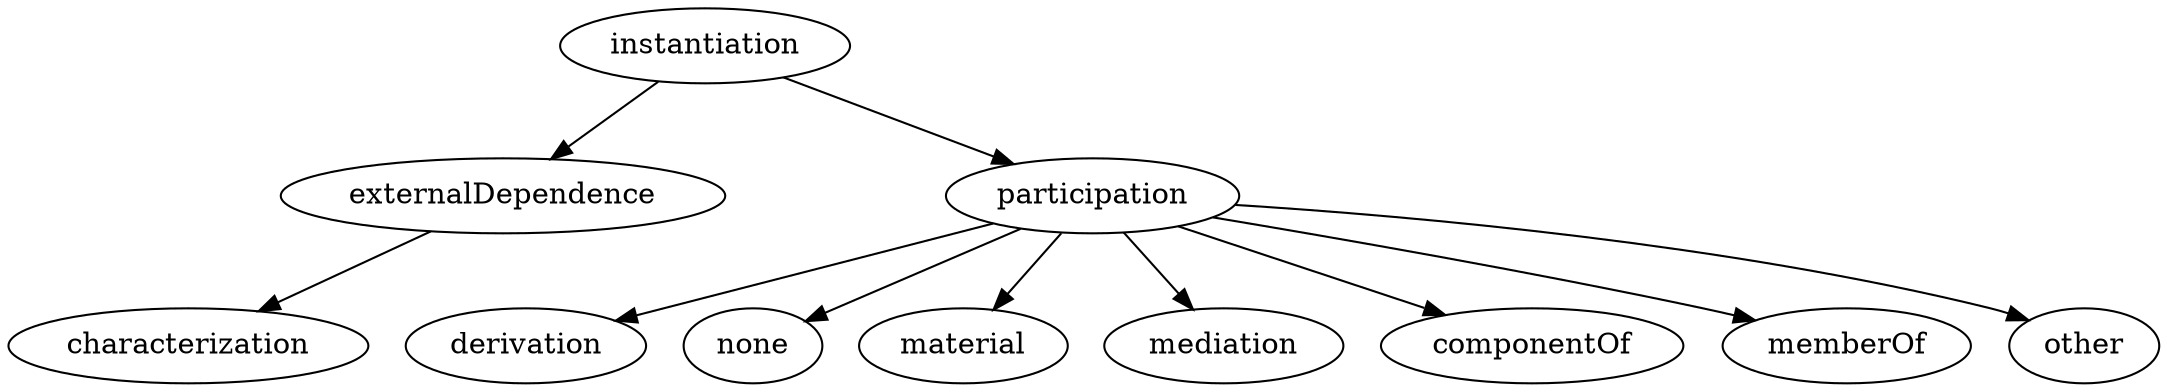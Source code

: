 strict digraph  {
instantiation;
externalDependence;
participation;
characterization;
derivation;
none;
material;
mediation;
componentOf;
memberOf;
other;
instantiation -> externalDependence;
instantiation -> participation;
externalDependence -> characterization;
participation -> derivation;
participation -> none;
participation -> material;
participation -> mediation;
participation -> componentOf;
participation -> memberOf;
participation -> other;
}

